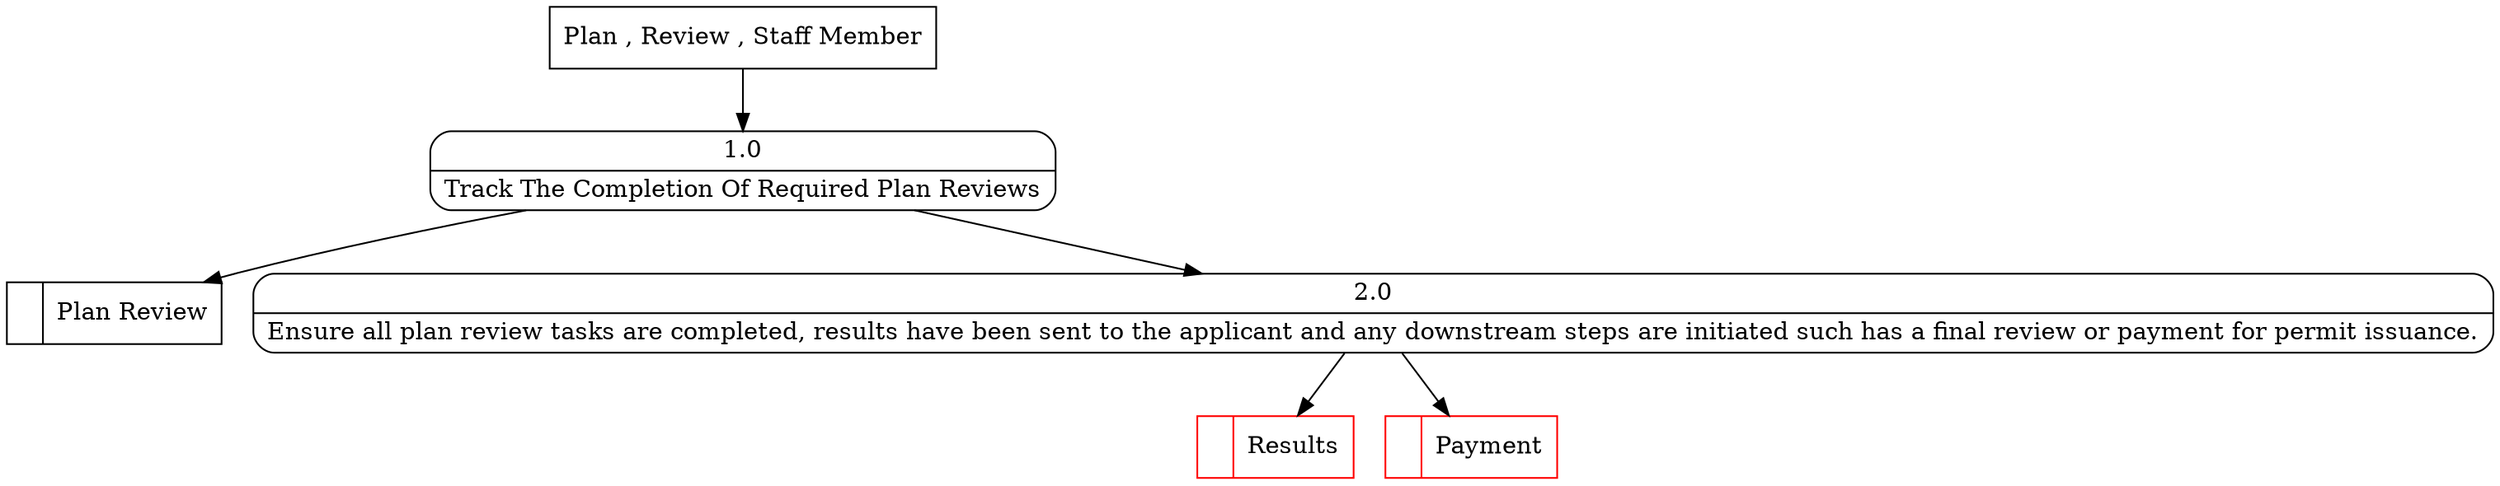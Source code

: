 digraph dfd2{ 
node[shape=record]
200 [label="<f0>  |<f1> Plan Review " ];
201 [label="Plan , Review , Staff Member" shape=box];
202 [label="{<f0> 1.0|<f1> Track The Completion Of Required Plan Reviews }" shape=Mrecord];
2 [label="{<f0> 2.0|<f1> Ensure all plan review tasks are completed, results have been sent to the applicant and any downstream steps are initiated such has a final review or payment for permit issuance. }" shape=Mrecord];
202 -> 2
1001 [label="<f0>  |<f1> Results " color=red];
2 -> 1001
1003 [label="<f0>  |<f1> Payment " color=red];
2 -> 1003
201 -> 202
202 -> 200
}